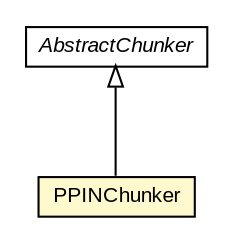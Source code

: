 #!/usr/local/bin/dot
#
# Class diagram 
# Generated by UMLGraph version R5_6-24-gf6e263 (http://www.umlgraph.org/)
#

digraph G {
	edge [fontname="arial",fontsize=10,labelfontname="arial",labelfontsize=10];
	node [fontname="arial",fontsize=10,shape=plaintext];
	nodesep=0.25;
	ranksep=0.5;
	// edu.arizona.biosemantics.semanticmarkup.ling.chunk.AbstractChunker
	c111479 [label=<<table title="edu.arizona.biosemantics.semanticmarkup.ling.chunk.AbstractChunker" border="0" cellborder="1" cellspacing="0" cellpadding="2" port="p" href="../../AbstractChunker.html">
		<tr><td><table border="0" cellspacing="0" cellpadding="1">
<tr><td align="center" balign="center"><font face="arial italic"> AbstractChunker </font></td></tr>
		</table></td></tr>
		</table>>, URL="../../AbstractChunker.html", fontname="arial", fontcolor="black", fontsize=10.0];
	// edu.arizona.biosemantics.semanticmarkup.ling.chunk.lib.chunker.PPINChunker
	c111493 [label=<<table title="edu.arizona.biosemantics.semanticmarkup.ling.chunk.lib.chunker.PPINChunker" border="0" cellborder="1" cellspacing="0" cellpadding="2" port="p" bgcolor="lemonChiffon" href="./PPINChunker.html">
		<tr><td><table border="0" cellspacing="0" cellpadding="1">
<tr><td align="center" balign="center"> PPINChunker </td></tr>
		</table></td></tr>
		</table>>, URL="./PPINChunker.html", fontname="arial", fontcolor="black", fontsize=10.0];
	//edu.arizona.biosemantics.semanticmarkup.ling.chunk.lib.chunker.PPINChunker extends edu.arizona.biosemantics.semanticmarkup.ling.chunk.AbstractChunker
	c111479:p -> c111493:p [dir=back,arrowtail=empty];
}

